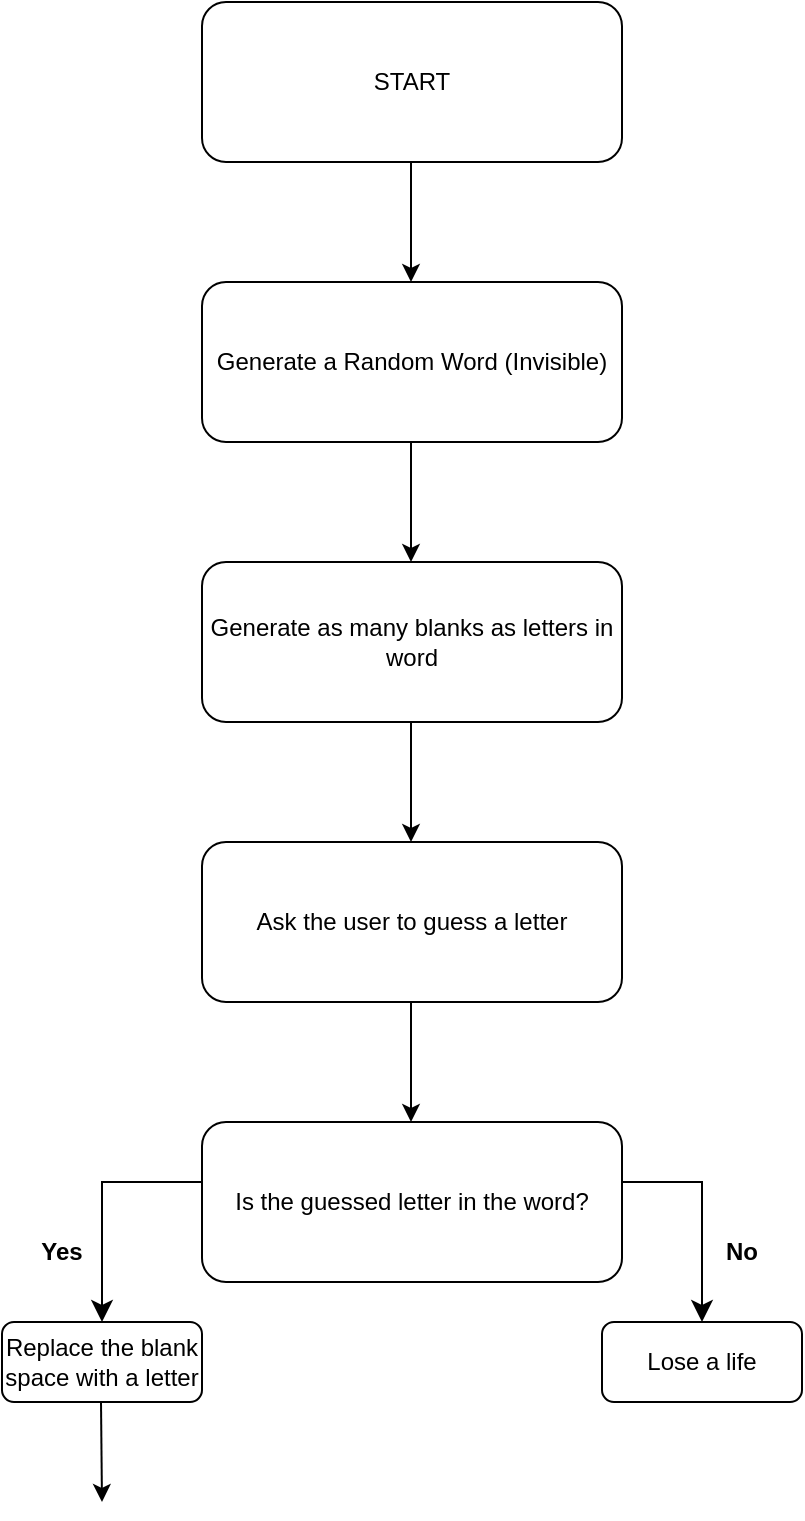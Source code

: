 <mxfile version="23.1.1" type="github">
  <diagram name="‫עמוד-1‬" id="8Dep6BcAxHNIvqIjdbL4">
    <mxGraphModel dx="1434" dy="1907" grid="1" gridSize="10" guides="1" tooltips="1" connect="1" arrows="1" fold="1" page="1" pageScale="1" pageWidth="827" pageHeight="1169" math="0" shadow="0">
      <root>
        <mxCell id="0" />
        <mxCell id="1" parent="0" />
        <mxCell id="vPuH9uu4FS5RHY2r20fB-1" value="START" style="rounded=1;whiteSpace=wrap;html=1;" vertex="1" parent="1">
          <mxGeometry x="320" y="-1110" width="210" height="80" as="geometry" />
        </mxCell>
        <mxCell id="vPuH9uu4FS5RHY2r20fB-4" value="" style="endArrow=classic;html=1;rounded=0;" edge="1" parent="1">
          <mxGeometry width="50" height="50" relative="1" as="geometry">
            <mxPoint x="424.5" y="-1030" as="sourcePoint" />
            <mxPoint x="424.5" y="-970" as="targetPoint" />
          </mxGeometry>
        </mxCell>
        <mxCell id="vPuH9uu4FS5RHY2r20fB-5" value="Generate a Random Word (Invisible)" style="rounded=1;whiteSpace=wrap;html=1;" vertex="1" parent="1">
          <mxGeometry x="320" y="-970" width="210" height="80" as="geometry" />
        </mxCell>
        <mxCell id="vPuH9uu4FS5RHY2r20fB-6" value="" style="endArrow=classic;html=1;rounded=0;" edge="1" parent="1">
          <mxGeometry width="50" height="50" relative="1" as="geometry">
            <mxPoint x="424.5" y="-890" as="sourcePoint" />
            <mxPoint x="424.5" y="-830" as="targetPoint" />
          </mxGeometry>
        </mxCell>
        <mxCell id="vPuH9uu4FS5RHY2r20fB-7" value="Generate as many blanks as letters in word" style="rounded=1;whiteSpace=wrap;html=1;" vertex="1" parent="1">
          <mxGeometry x="320" y="-830" width="210" height="80" as="geometry" />
        </mxCell>
        <mxCell id="vPuH9uu4FS5RHY2r20fB-8" value="" style="endArrow=classic;html=1;rounded=0;" edge="1" parent="1">
          <mxGeometry width="50" height="50" relative="1" as="geometry">
            <mxPoint x="424.5" y="-750" as="sourcePoint" />
            <mxPoint x="424.5" y="-690" as="targetPoint" />
          </mxGeometry>
        </mxCell>
        <mxCell id="vPuH9uu4FS5RHY2r20fB-9" value="Ask the user to guess a letter" style="rounded=1;whiteSpace=wrap;html=1;" vertex="1" parent="1">
          <mxGeometry x="320" y="-690" width="210" height="80" as="geometry" />
        </mxCell>
        <mxCell id="vPuH9uu4FS5RHY2r20fB-10" value="" style="endArrow=classic;html=1;rounded=0;" edge="1" parent="1">
          <mxGeometry width="50" height="50" relative="1" as="geometry">
            <mxPoint x="424.5" y="-610" as="sourcePoint" />
            <mxPoint x="424.5" y="-550" as="targetPoint" />
          </mxGeometry>
        </mxCell>
        <mxCell id="vPuH9uu4FS5RHY2r20fB-11" value="Is the guessed letter in the word?" style="rounded=1;whiteSpace=wrap;html=1;" vertex="1" parent="1">
          <mxGeometry x="320" y="-550" width="210" height="80" as="geometry" />
        </mxCell>
        <mxCell id="vPuH9uu4FS5RHY2r20fB-13" value="" style="edgeStyle=segmentEdgeStyle;endArrow=classic;html=1;curved=0;rounded=0;endSize=8;startSize=8;" edge="1" parent="1">
          <mxGeometry width="50" height="50" relative="1" as="geometry">
            <mxPoint x="530" y="-520" as="sourcePoint" />
            <mxPoint x="570" y="-450" as="targetPoint" />
          </mxGeometry>
        </mxCell>
        <mxCell id="vPuH9uu4FS5RHY2r20fB-14" value="Lose a life" style="rounded=1;whiteSpace=wrap;html=1;" vertex="1" parent="1">
          <mxGeometry x="520" y="-450" width="100" height="40" as="geometry" />
        </mxCell>
        <mxCell id="vPuH9uu4FS5RHY2r20fB-15" value="" style="edgeStyle=segmentEdgeStyle;endArrow=classic;html=1;curved=0;rounded=0;endSize=8;startSize=8;" edge="1" parent="1">
          <mxGeometry width="50" height="50" relative="1" as="geometry">
            <mxPoint x="320" y="-520" as="sourcePoint" />
            <mxPoint x="270" y="-450" as="targetPoint" />
          </mxGeometry>
        </mxCell>
        <mxCell id="vPuH9uu4FS5RHY2r20fB-16" value="Replace the blank space with a letter" style="rounded=1;whiteSpace=wrap;html=1;" vertex="1" parent="1">
          <mxGeometry x="220" y="-450" width="100" height="40" as="geometry" />
        </mxCell>
        <mxCell id="vPuH9uu4FS5RHY2r20fB-18" value="&lt;b&gt;Yes&lt;/b&gt;" style="text;strokeColor=none;align=center;fillColor=none;html=1;verticalAlign=middle;whiteSpace=wrap;rounded=0;" vertex="1" parent="1">
          <mxGeometry x="220" y="-500" width="60" height="30" as="geometry" />
        </mxCell>
        <mxCell id="vPuH9uu4FS5RHY2r20fB-19" value="&lt;b&gt;No&lt;/b&gt;" style="text;strokeColor=none;align=center;fillColor=none;html=1;verticalAlign=middle;whiteSpace=wrap;rounded=0;" vertex="1" parent="1">
          <mxGeometry x="560" y="-500" width="60" height="30" as="geometry" />
        </mxCell>
        <mxCell id="vPuH9uu4FS5RHY2r20fB-20" value="" style="endArrow=classic;html=1;rounded=0;" edge="1" parent="1">
          <mxGeometry width="50" height="50" relative="1" as="geometry">
            <mxPoint x="269.5" y="-410" as="sourcePoint" />
            <mxPoint x="270" y="-360" as="targetPoint" />
          </mxGeometry>
        </mxCell>
      </root>
    </mxGraphModel>
  </diagram>
</mxfile>
